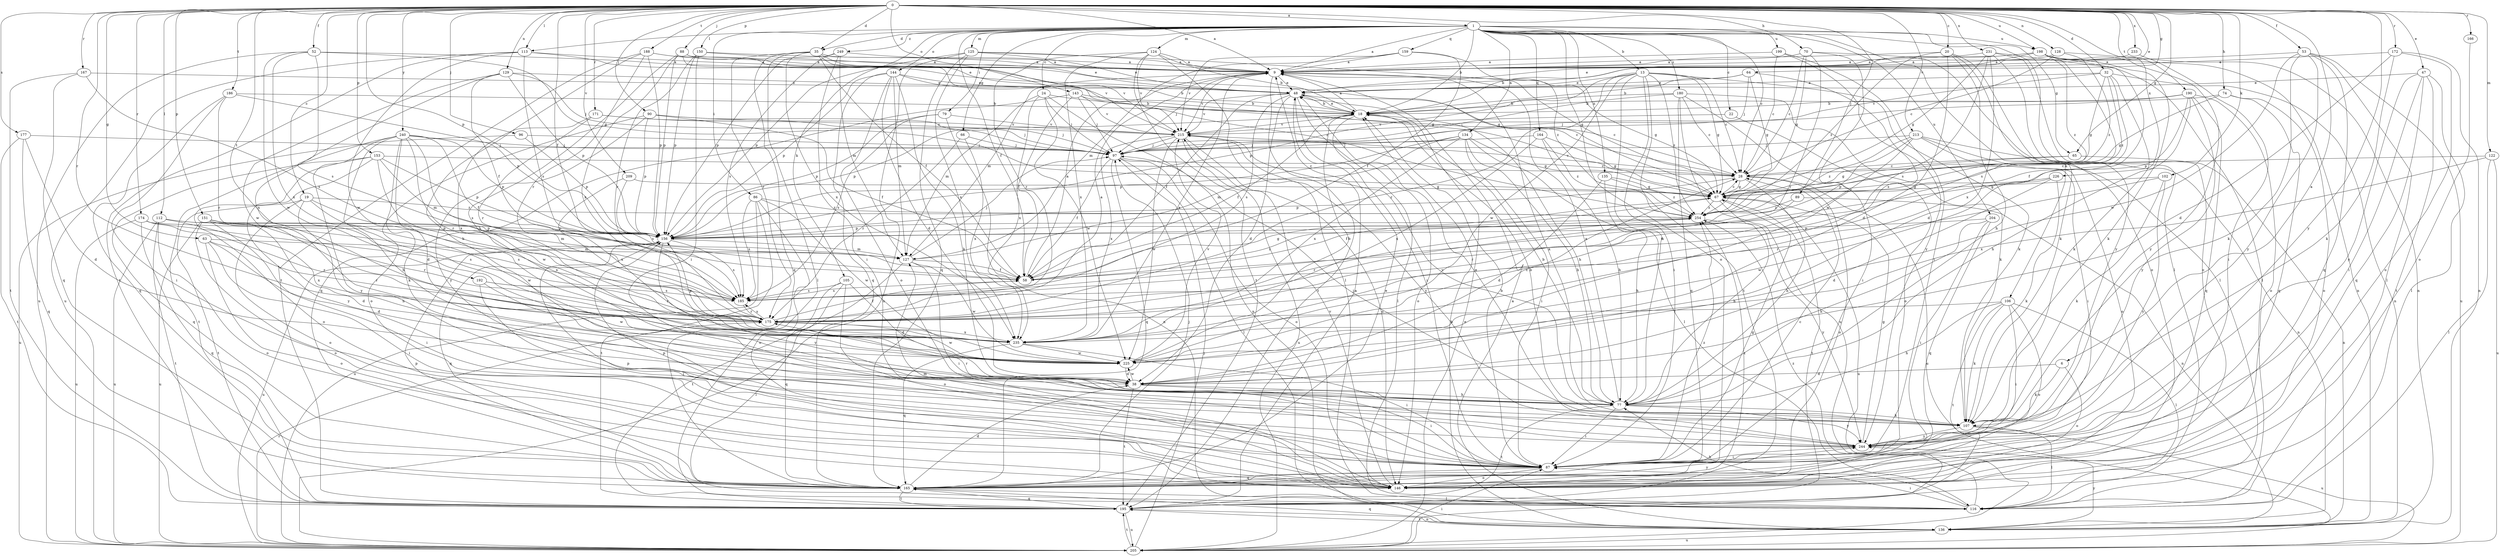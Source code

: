 strict digraph  {
0;
1;
6;
9;
13;
18;
19;
20;
22;
24;
28;
32;
35;
38;
47;
48;
52;
53;
58;
63;
64;
65;
66;
67;
70;
74;
77;
79;
86;
87;
88;
89;
90;
96;
97;
102;
105;
106;
107;
112;
113;
116;
122;
124;
125;
127;
128;
129;
134;
135;
136;
143;
144;
146;
150;
151;
153;
156;
159;
164;
165;
166;
167;
171;
172;
174;
175;
177;
180;
185;
186;
188;
190;
192;
195;
198;
199;
204;
205;
209;
213;
215;
225;
226;
231;
233;
235;
240;
244;
249;
254;
0 -> 1  [label=a];
0 -> 6  [label=a];
0 -> 9  [label=a];
0 -> 19  [label=c];
0 -> 20  [label=c];
0 -> 32  [label=d];
0 -> 35  [label=d];
0 -> 47  [label=e];
0 -> 48  [label=e];
0 -> 52  [label=f];
0 -> 53  [label=f];
0 -> 58  [label=f];
0 -> 63  [label=g];
0 -> 64  [label=g];
0 -> 65  [label=g];
0 -> 70  [label=h];
0 -> 74  [label=h];
0 -> 88  [label=j];
0 -> 89  [label=j];
0 -> 90  [label=j];
0 -> 96  [label=j];
0 -> 102  [label=k];
0 -> 112  [label=l];
0 -> 113  [label=l];
0 -> 122  [label=m];
0 -> 128  [label=n];
0 -> 129  [label=n];
0 -> 143  [label=o];
0 -> 150  [label=p];
0 -> 151  [label=p];
0 -> 153  [label=p];
0 -> 156  [label=p];
0 -> 166  [label=r];
0 -> 167  [label=r];
0 -> 171  [label=r];
0 -> 172  [label=r];
0 -> 174  [label=r];
0 -> 175  [label=r];
0 -> 177  [label=s];
0 -> 186  [label=t];
0 -> 188  [label=t];
0 -> 190  [label=t];
0 -> 192  [label=t];
0 -> 198  [label=u];
0 -> 209  [label=v];
0 -> 213  [label=v];
0 -> 226  [label=x];
0 -> 231  [label=x];
0 -> 233  [label=x];
0 -> 240  [label=y];
0 -> 244  [label=y];
1 -> 9  [label=a];
1 -> 13  [label=b];
1 -> 18  [label=b];
1 -> 22  [label=c];
1 -> 24  [label=c];
1 -> 28  [label=c];
1 -> 35  [label=d];
1 -> 58  [label=f];
1 -> 65  [label=g];
1 -> 66  [label=g];
1 -> 79  [label=i];
1 -> 86  [label=i];
1 -> 105  [label=k];
1 -> 106  [label=k];
1 -> 113  [label=l];
1 -> 116  [label=l];
1 -> 124  [label=m];
1 -> 125  [label=m];
1 -> 134  [label=n];
1 -> 135  [label=n];
1 -> 144  [label=o];
1 -> 146  [label=o];
1 -> 159  [label=q];
1 -> 164  [label=q];
1 -> 180  [label=s];
1 -> 198  [label=u];
1 -> 199  [label=u];
1 -> 204  [label=u];
1 -> 249  [label=z];
6 -> 38  [label=d];
6 -> 107  [label=k];
6 -> 146  [label=o];
9 -> 48  [label=e];
9 -> 67  [label=g];
9 -> 97  [label=j];
9 -> 107  [label=k];
9 -> 127  [label=m];
9 -> 195  [label=t];
9 -> 215  [label=v];
13 -> 28  [label=c];
13 -> 48  [label=e];
13 -> 67  [label=g];
13 -> 77  [label=h];
13 -> 87  [label=i];
13 -> 107  [label=k];
13 -> 156  [label=p];
13 -> 175  [label=r];
13 -> 195  [label=t];
13 -> 225  [label=w];
13 -> 254  [label=z];
18 -> 9  [label=a];
18 -> 48  [label=e];
18 -> 58  [label=f];
18 -> 77  [label=h];
18 -> 146  [label=o];
18 -> 156  [label=p];
18 -> 215  [label=v];
19 -> 77  [label=h];
19 -> 146  [label=o];
19 -> 195  [label=t];
19 -> 225  [label=w];
19 -> 235  [label=x];
19 -> 254  [label=z];
20 -> 9  [label=a];
20 -> 38  [label=d];
20 -> 77  [label=h];
20 -> 107  [label=k];
20 -> 146  [label=o];
20 -> 254  [label=z];
22 -> 146  [label=o];
22 -> 215  [label=v];
24 -> 18  [label=b];
24 -> 97  [label=j];
24 -> 127  [label=m];
24 -> 136  [label=n];
24 -> 225  [label=w];
24 -> 235  [label=x];
28 -> 67  [label=g];
28 -> 77  [label=h];
28 -> 146  [label=o];
28 -> 156  [label=p];
28 -> 205  [label=u];
28 -> 215  [label=v];
32 -> 48  [label=e];
32 -> 58  [label=f];
32 -> 67  [label=g];
32 -> 107  [label=k];
32 -> 136  [label=n];
32 -> 215  [label=v];
32 -> 254  [label=z];
35 -> 9  [label=a];
35 -> 48  [label=e];
35 -> 58  [label=f];
35 -> 116  [label=l];
35 -> 165  [label=q];
35 -> 175  [label=r];
35 -> 235  [label=x];
35 -> 254  [label=z];
38 -> 77  [label=h];
38 -> 87  [label=i];
38 -> 195  [label=t];
38 -> 225  [label=w];
47 -> 48  [label=e];
47 -> 87  [label=i];
47 -> 116  [label=l];
47 -> 165  [label=q];
47 -> 195  [label=t];
47 -> 244  [label=y];
48 -> 18  [label=b];
48 -> 28  [label=c];
48 -> 38  [label=d];
48 -> 58  [label=f];
48 -> 87  [label=i];
48 -> 116  [label=l];
48 -> 185  [label=s];
48 -> 215  [label=v];
52 -> 9  [label=a];
52 -> 67  [label=g];
52 -> 185  [label=s];
52 -> 205  [label=u];
52 -> 225  [label=w];
52 -> 235  [label=x];
53 -> 9  [label=a];
53 -> 107  [label=k];
53 -> 116  [label=l];
53 -> 165  [label=q];
53 -> 205  [label=u];
53 -> 225  [label=w];
53 -> 244  [label=y];
58 -> 9  [label=a];
58 -> 67  [label=g];
58 -> 185  [label=s];
58 -> 254  [label=z];
63 -> 38  [label=d];
63 -> 87  [label=i];
63 -> 127  [label=m];
63 -> 146  [label=o];
63 -> 175  [label=r];
64 -> 18  [label=b];
64 -> 48  [label=e];
64 -> 67  [label=g];
64 -> 97  [label=j];
64 -> 185  [label=s];
65 -> 28  [label=c];
65 -> 67  [label=g];
65 -> 136  [label=n];
66 -> 97  [label=j];
66 -> 175  [label=r];
66 -> 235  [label=x];
67 -> 28  [label=c];
67 -> 58  [label=f];
67 -> 77  [label=h];
67 -> 195  [label=t];
67 -> 205  [label=u];
67 -> 254  [label=z];
70 -> 9  [label=a];
70 -> 28  [label=c];
70 -> 67  [label=g];
70 -> 116  [label=l];
70 -> 175  [label=r];
70 -> 225  [label=w];
74 -> 18  [label=b];
74 -> 67  [label=g];
74 -> 146  [label=o];
74 -> 165  [label=q];
77 -> 9  [label=a];
77 -> 18  [label=b];
77 -> 87  [label=i];
77 -> 107  [label=k];
77 -> 175  [label=r];
77 -> 195  [label=t];
77 -> 215  [label=v];
77 -> 244  [label=y];
79 -> 136  [label=n];
79 -> 156  [label=p];
79 -> 185  [label=s];
79 -> 215  [label=v];
86 -> 146  [label=o];
86 -> 185  [label=s];
86 -> 195  [label=t];
86 -> 205  [label=u];
86 -> 225  [label=w];
86 -> 254  [label=z];
87 -> 18  [label=b];
87 -> 28  [label=c];
87 -> 67  [label=g];
87 -> 146  [label=o];
87 -> 156  [label=p];
87 -> 165  [label=q];
87 -> 254  [label=z];
88 -> 9  [label=a];
88 -> 67  [label=g];
88 -> 77  [label=h];
88 -> 156  [label=p];
88 -> 215  [label=v];
88 -> 235  [label=x];
89 -> 136  [label=n];
89 -> 175  [label=r];
89 -> 254  [label=z];
90 -> 58  [label=f];
90 -> 97  [label=j];
90 -> 146  [label=o];
90 -> 156  [label=p];
90 -> 215  [label=v];
90 -> 244  [label=y];
96 -> 97  [label=j];
96 -> 156  [label=p];
96 -> 205  [label=u];
97 -> 28  [label=c];
97 -> 58  [label=f];
97 -> 116  [label=l];
97 -> 146  [label=o];
97 -> 165  [label=q];
102 -> 67  [label=g];
102 -> 107  [label=k];
102 -> 175  [label=r];
102 -> 244  [label=y];
105 -> 38  [label=d];
105 -> 116  [label=l];
105 -> 146  [label=o];
105 -> 165  [label=q];
105 -> 185  [label=s];
106 -> 77  [label=h];
106 -> 87  [label=i];
106 -> 107  [label=k];
106 -> 116  [label=l];
106 -> 146  [label=o];
106 -> 175  [label=r];
106 -> 195  [label=t];
107 -> 18  [label=b];
107 -> 97  [label=j];
107 -> 116  [label=l];
107 -> 205  [label=u];
107 -> 244  [label=y];
112 -> 127  [label=m];
112 -> 146  [label=o];
112 -> 156  [label=p];
112 -> 195  [label=t];
112 -> 205  [label=u];
112 -> 235  [label=x];
113 -> 9  [label=a];
113 -> 48  [label=e];
113 -> 185  [label=s];
113 -> 195  [label=t];
113 -> 205  [label=u];
113 -> 225  [label=w];
116 -> 77  [label=h];
116 -> 87  [label=i];
116 -> 254  [label=z];
122 -> 28  [label=c];
122 -> 116  [label=l];
122 -> 205  [label=u];
122 -> 235  [label=x];
124 -> 9  [label=a];
124 -> 18  [label=b];
124 -> 116  [label=l];
124 -> 175  [label=r];
124 -> 195  [label=t];
124 -> 215  [label=v];
124 -> 235  [label=x];
125 -> 9  [label=a];
125 -> 48  [label=e];
125 -> 67  [label=g];
125 -> 156  [label=p];
125 -> 165  [label=q];
125 -> 205  [label=u];
125 -> 235  [label=x];
127 -> 58  [label=f];
127 -> 87  [label=i];
127 -> 97  [label=j];
127 -> 195  [label=t];
127 -> 225  [label=w];
128 -> 9  [label=a];
128 -> 28  [label=c];
128 -> 136  [label=n];
128 -> 254  [label=z];
129 -> 48  [label=e];
129 -> 58  [label=f];
129 -> 97  [label=j];
129 -> 156  [label=p];
129 -> 225  [label=w];
129 -> 235  [label=x];
134 -> 67  [label=g];
134 -> 77  [label=h];
134 -> 87  [label=i];
134 -> 97  [label=j];
134 -> 116  [label=l];
134 -> 127  [label=m];
134 -> 156  [label=p];
134 -> 235  [label=x];
135 -> 38  [label=d];
135 -> 67  [label=g];
135 -> 77  [label=h];
135 -> 254  [label=z];
136 -> 9  [label=a];
136 -> 18  [label=b];
136 -> 165  [label=q];
136 -> 195  [label=t];
136 -> 205  [label=u];
136 -> 244  [label=y];
143 -> 18  [label=b];
143 -> 28  [label=c];
143 -> 58  [label=f];
143 -> 97  [label=j];
143 -> 165  [label=q];
143 -> 215  [label=v];
144 -> 18  [label=b];
144 -> 38  [label=d];
144 -> 48  [label=e];
144 -> 107  [label=k];
144 -> 127  [label=m];
144 -> 146  [label=o];
144 -> 156  [label=p];
144 -> 165  [label=q];
146 -> 127  [label=m];
146 -> 156  [label=p];
146 -> 215  [label=v];
146 -> 254  [label=z];
150 -> 9  [label=a];
150 -> 67  [label=g];
150 -> 87  [label=i];
150 -> 156  [label=p];
150 -> 175  [label=r];
151 -> 38  [label=d];
151 -> 87  [label=i];
151 -> 146  [label=o];
151 -> 156  [label=p];
151 -> 175  [label=r];
151 -> 185  [label=s];
151 -> 205  [label=u];
153 -> 28  [label=c];
153 -> 127  [label=m];
153 -> 146  [label=o];
153 -> 156  [label=p];
153 -> 165  [label=q];
153 -> 225  [label=w];
153 -> 244  [label=y];
156 -> 127  [label=m];
156 -> 165  [label=q];
156 -> 185  [label=s];
156 -> 205  [label=u];
156 -> 244  [label=y];
159 -> 9  [label=a];
159 -> 58  [label=f];
159 -> 127  [label=m];
159 -> 215  [label=v];
159 -> 254  [label=z];
164 -> 67  [label=g];
164 -> 77  [label=h];
164 -> 97  [label=j];
164 -> 235  [label=x];
164 -> 254  [label=z];
165 -> 38  [label=d];
165 -> 48  [label=e];
165 -> 97  [label=j];
165 -> 116  [label=l];
165 -> 156  [label=p];
165 -> 195  [label=t];
165 -> 244  [label=y];
166 -> 146  [label=o];
167 -> 48  [label=e];
167 -> 165  [label=q];
167 -> 185  [label=s];
167 -> 195  [label=t];
171 -> 97  [label=j];
171 -> 175  [label=r];
171 -> 215  [label=v];
171 -> 235  [label=x];
172 -> 9  [label=a];
172 -> 38  [label=d];
172 -> 107  [label=k];
172 -> 136  [label=n];
172 -> 146  [label=o];
174 -> 156  [label=p];
174 -> 165  [label=q];
174 -> 175  [label=r];
174 -> 185  [label=s];
174 -> 205  [label=u];
175 -> 9  [label=a];
175 -> 58  [label=f];
175 -> 185  [label=s];
175 -> 225  [label=w];
175 -> 235  [label=x];
177 -> 38  [label=d];
177 -> 97  [label=j];
177 -> 165  [label=q];
177 -> 195  [label=t];
180 -> 18  [label=b];
180 -> 28  [label=c];
180 -> 87  [label=i];
180 -> 97  [label=j];
180 -> 107  [label=k];
180 -> 165  [label=q];
180 -> 205  [label=u];
185 -> 175  [label=r];
186 -> 18  [label=b];
186 -> 87  [label=i];
186 -> 156  [label=p];
186 -> 165  [label=q];
186 -> 175  [label=r];
188 -> 9  [label=a];
188 -> 107  [label=k];
188 -> 156  [label=p];
188 -> 175  [label=r];
188 -> 195  [label=t];
188 -> 215  [label=v];
190 -> 18  [label=b];
190 -> 77  [label=h];
190 -> 97  [label=j];
190 -> 146  [label=o];
190 -> 156  [label=p];
190 -> 165  [label=q];
190 -> 244  [label=y];
192 -> 87  [label=i];
192 -> 175  [label=r];
192 -> 185  [label=s];
192 -> 225  [label=w];
195 -> 9  [label=a];
195 -> 136  [label=n];
195 -> 165  [label=q];
195 -> 205  [label=u];
198 -> 9  [label=a];
198 -> 18  [label=b];
198 -> 48  [label=e];
198 -> 107  [label=k];
198 -> 136  [label=n];
198 -> 185  [label=s];
198 -> 235  [label=x];
198 -> 244  [label=y];
198 -> 254  [label=z];
199 -> 9  [label=a];
199 -> 28  [label=c];
199 -> 87  [label=i];
199 -> 244  [label=y];
204 -> 77  [label=h];
204 -> 87  [label=i];
204 -> 156  [label=p];
204 -> 165  [label=q];
205 -> 48  [label=e];
205 -> 87  [label=i];
205 -> 97  [label=j];
205 -> 175  [label=r];
205 -> 195  [label=t];
209 -> 67  [label=g];
209 -> 185  [label=s];
209 -> 235  [label=x];
213 -> 87  [label=i];
213 -> 97  [label=j];
213 -> 136  [label=n];
213 -> 146  [label=o];
213 -> 156  [label=p];
213 -> 235  [label=x];
213 -> 254  [label=z];
215 -> 97  [label=j];
215 -> 146  [label=o];
215 -> 205  [label=u];
215 -> 225  [label=w];
215 -> 235  [label=x];
215 -> 244  [label=y];
225 -> 18  [label=b];
225 -> 28  [label=c];
225 -> 38  [label=d];
225 -> 215  [label=v];
226 -> 38  [label=d];
226 -> 67  [label=g];
226 -> 107  [label=k];
226 -> 225  [label=w];
231 -> 9  [label=a];
231 -> 38  [label=d];
231 -> 67  [label=g];
231 -> 116  [label=l];
231 -> 146  [label=o];
231 -> 185  [label=s];
231 -> 244  [label=y];
233 -> 9  [label=a];
233 -> 87  [label=i];
235 -> 9  [label=a];
235 -> 87  [label=i];
235 -> 156  [label=p];
235 -> 165  [label=q];
235 -> 225  [label=w];
240 -> 38  [label=d];
240 -> 58  [label=f];
240 -> 77  [label=h];
240 -> 97  [label=j];
240 -> 107  [label=k];
240 -> 156  [label=p];
240 -> 175  [label=r];
240 -> 185  [label=s];
240 -> 195  [label=t];
240 -> 244  [label=y];
244 -> 48  [label=e];
244 -> 67  [label=g];
244 -> 87  [label=i];
249 -> 9  [label=a];
249 -> 87  [label=i];
249 -> 127  [label=m];
249 -> 156  [label=p];
249 -> 185  [label=s];
254 -> 156  [label=p];
254 -> 175  [label=r];
254 -> 244  [label=y];
}
